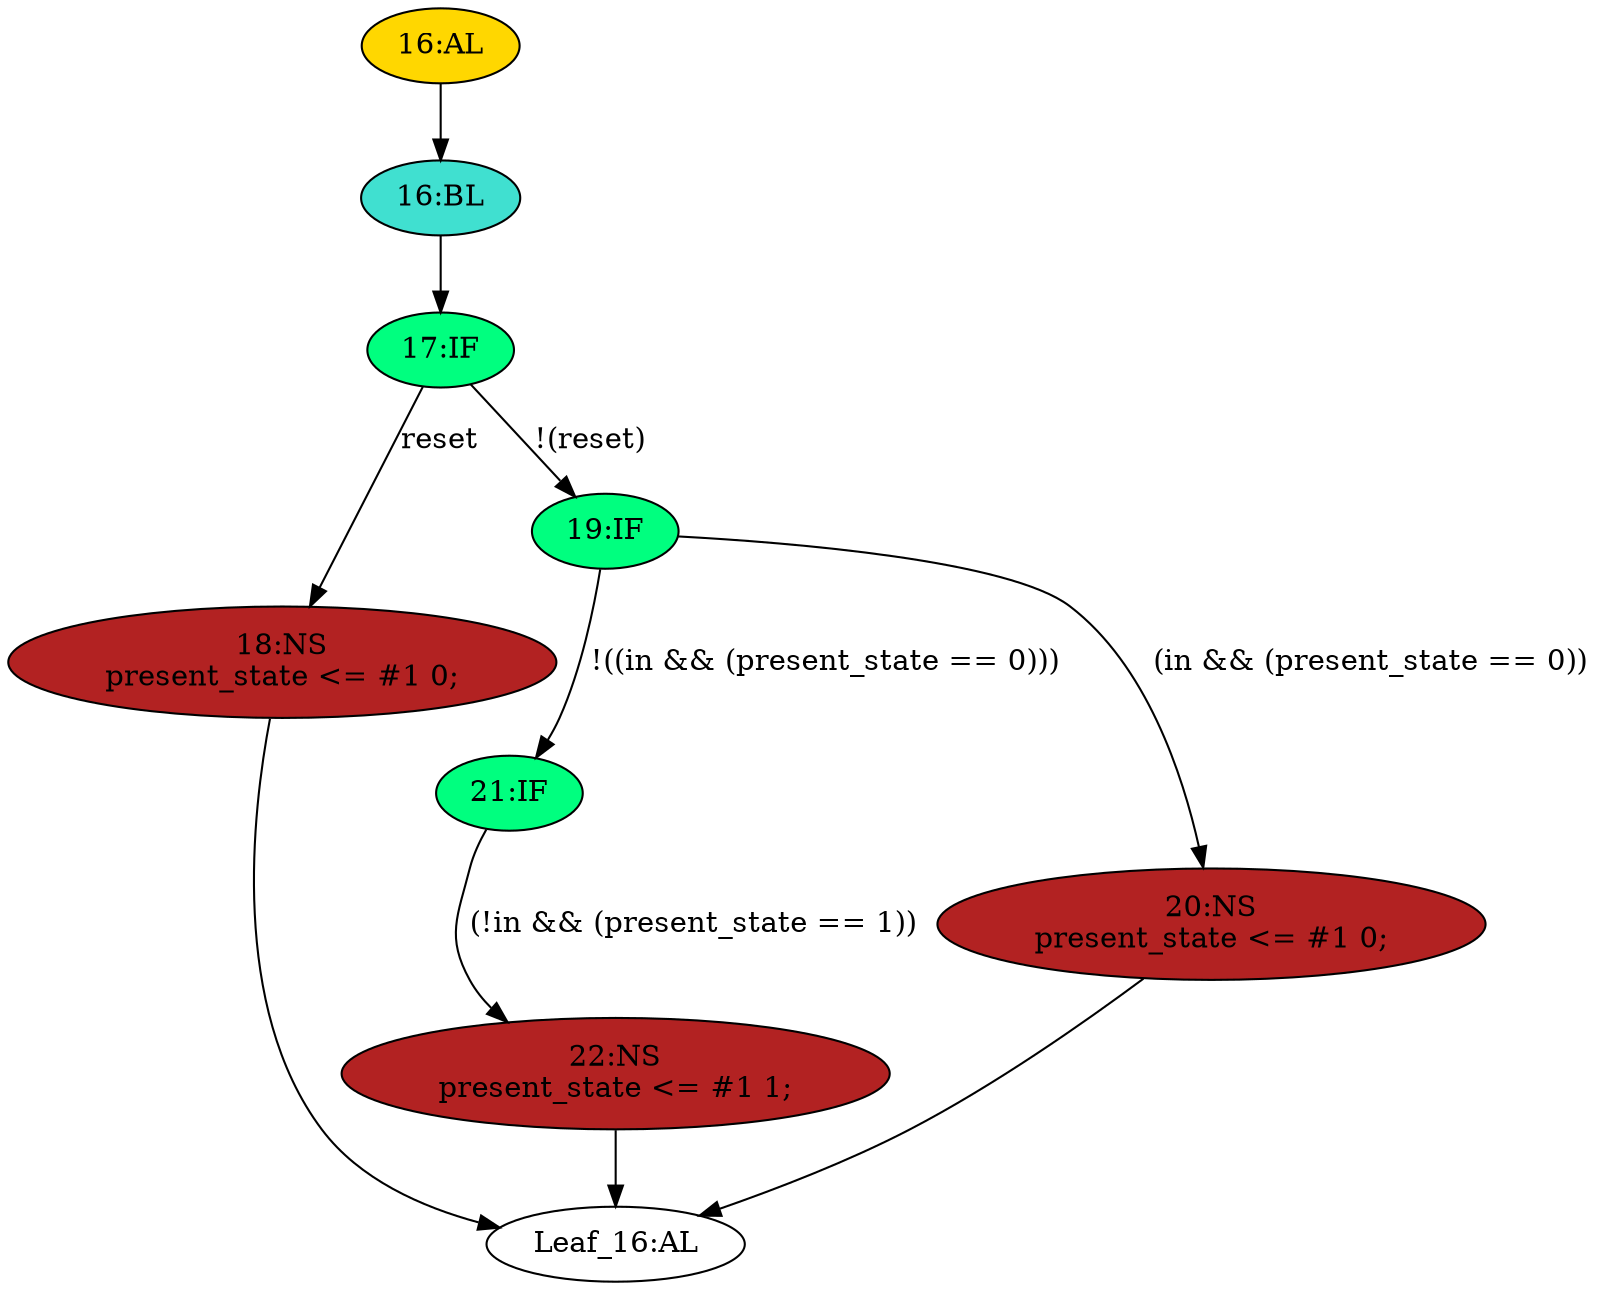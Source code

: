 strict digraph "" {
	node [label="\N"];
	"17:IF"	[ast="<pyverilog.vparser.ast.IfStatement object at 0x7f8e59e71610>",
		fillcolor=springgreen,
		label="17:IF",
		statements="[]",
		style=filled,
		typ=IfStatement];
	"18:NS"	[ast="<pyverilog.vparser.ast.NonblockingSubstitution object at 0x7f8e59e71fd0>",
		fillcolor=firebrick,
		label="18:NS
present_state <= #1 0;",
		statements="[<pyverilog.vparser.ast.NonblockingSubstitution object at 0x7f8e59e71fd0>]",
		style=filled,
		typ=NonblockingSubstitution];
	"17:IF" -> "18:NS"	[cond="['reset']",
		label=reset,
		lineno=17];
	"19:IF"	[ast="<pyverilog.vparser.ast.IfStatement object at 0x7f8e59e71750>",
		fillcolor=springgreen,
		label="19:IF",
		statements="[]",
		style=filled,
		typ=IfStatement];
	"17:IF" -> "19:IF"	[cond="['reset']",
		label="!(reset)",
		lineno=17];
	"Leaf_16:AL"	[def_var="['present_state']",
		label="Leaf_16:AL"];
	"18:NS" -> "Leaf_16:AL"	[cond="[]",
		lineno=None];
	"21:IF"	[ast="<pyverilog.vparser.ast.IfStatement object at 0x7f8e59e71790>",
		fillcolor=springgreen,
		label="21:IF",
		statements="[]",
		style=filled,
		typ=IfStatement];
	"19:IF" -> "21:IF"	[cond="['in', 'present_state']",
		label="!((in && (present_state == 0)))",
		lineno=19];
	"20:NS"	[ast="<pyverilog.vparser.ast.NonblockingSubstitution object at 0x7f8e59e71c50>",
		fillcolor=firebrick,
		label="20:NS
present_state <= #1 0;",
		statements="[<pyverilog.vparser.ast.NonblockingSubstitution object at 0x7f8e59e71c50>]",
		style=filled,
		typ=NonblockingSubstitution];
	"19:IF" -> "20:NS"	[cond="['in', 'present_state']",
		label="(in && (present_state == 0))",
		lineno=19];
	"22:NS"	[ast="<pyverilog.vparser.ast.NonblockingSubstitution object at 0x7f8e59e71810>",
		fillcolor=firebrick,
		label="22:NS
present_state <= #1 1;",
		statements="[<pyverilog.vparser.ast.NonblockingSubstitution object at 0x7f8e59e71810>]",
		style=filled,
		typ=NonblockingSubstitution];
	"21:IF" -> "22:NS"	[cond="['in', 'present_state']",
		label="(!in && (present_state == 1))",
		lineno=21];
	"22:NS" -> "Leaf_16:AL"	[cond="[]",
		lineno=None];
	"16:AL"	[ast="<pyverilog.vparser.ast.Always object at 0x7f8e59739290>",
		clk_sens=True,
		fillcolor=gold,
		label="16:AL",
		sens="['clk']",
		statements="[]",
		style=filled,
		typ=Always,
		use_var="['reset', 'present_state', 'in']"];
	"16:BL"	[ast="<pyverilog.vparser.ast.Block object at 0x7f8e59739390>",
		fillcolor=turquoise,
		label="16:BL",
		statements="[]",
		style=filled,
		typ=Block];
	"16:AL" -> "16:BL"	[cond="[]",
		lineno=None];
	"20:NS" -> "Leaf_16:AL"	[cond="[]",
		lineno=None];
	"16:BL" -> "17:IF"	[cond="[]",
		lineno=None];
}
